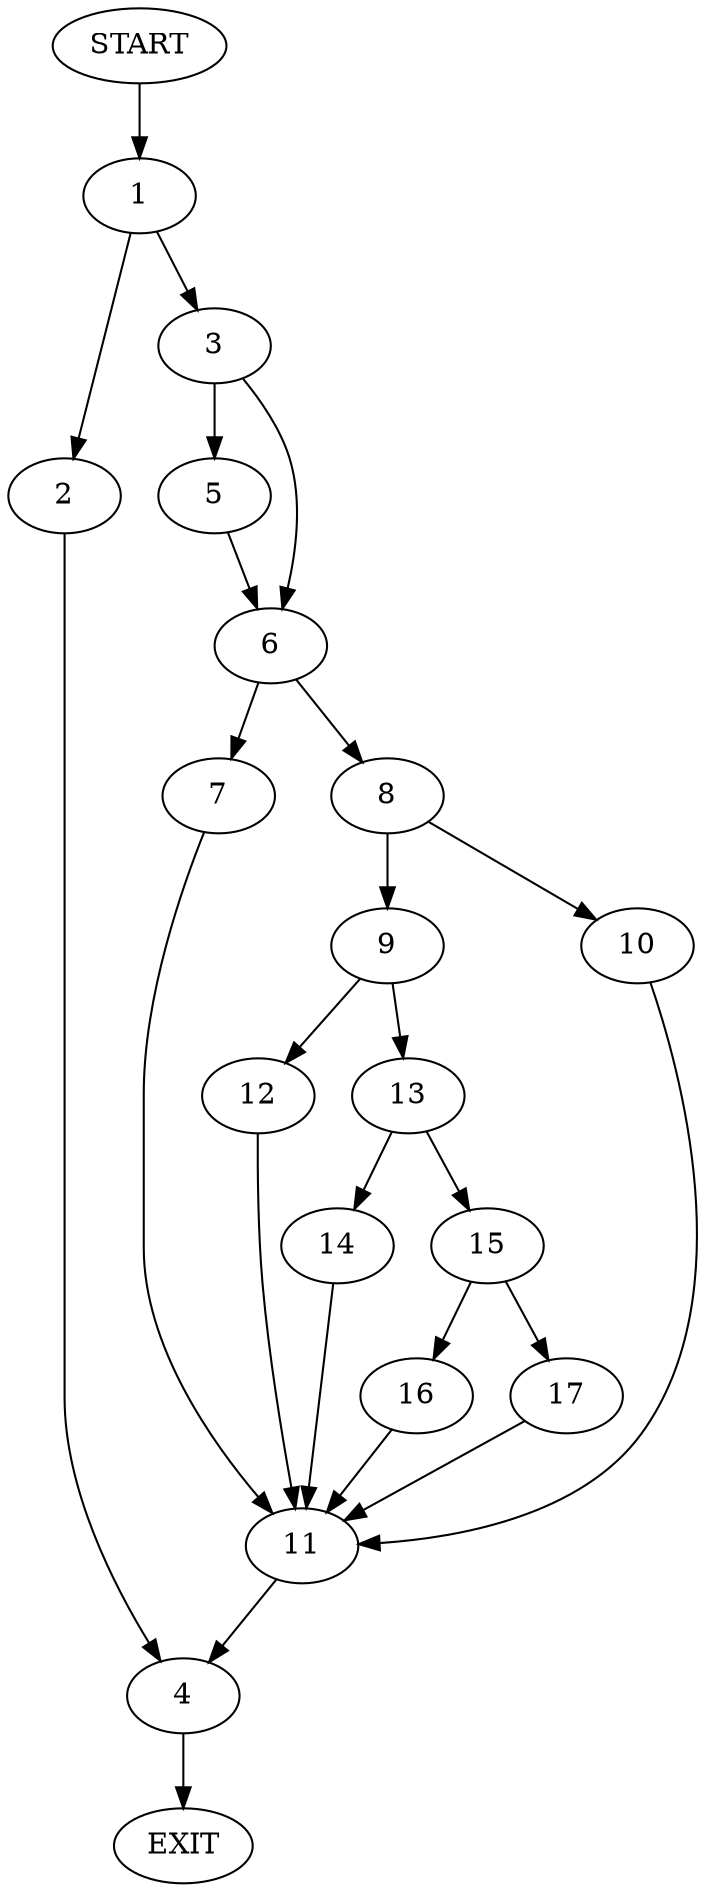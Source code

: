 digraph {
0 [label="START"]
18 [label="EXIT"]
0 -> 1
1 -> 2
1 -> 3
2 -> 4
3 -> 5
3 -> 6
4 -> 18
5 -> 6
6 -> 7
6 -> 8
8 -> 9
8 -> 10
7 -> 11
11 -> 4
10 -> 11
9 -> 12
9 -> 13
13 -> 14
13 -> 15
12 -> 11
14 -> 11
15 -> 16
15 -> 17
16 -> 11
17 -> 11
}
